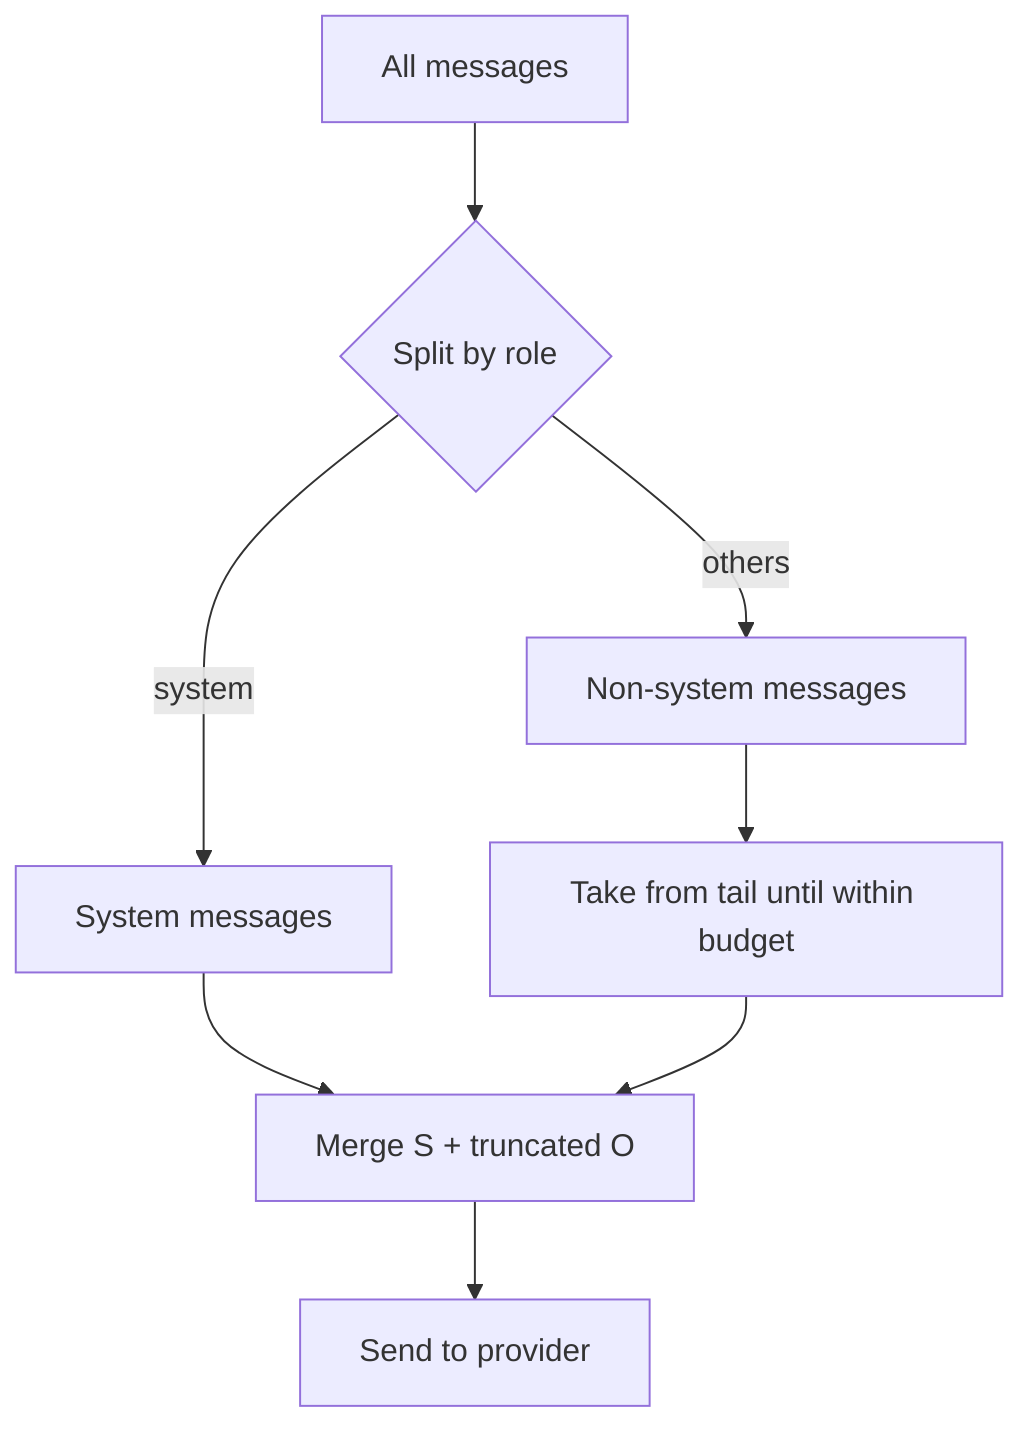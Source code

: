 %% Message truncation preserving system messages
flowchart TD
  A[All messages] --> B{Split by role}
  B -->|system| S[System messages]
  B -->|others| O[Non-system messages]
  O --> T[Take from tail until within budget]
  S --> M[Merge S + truncated O]
  T --> M
  M --> R[Send to provider]